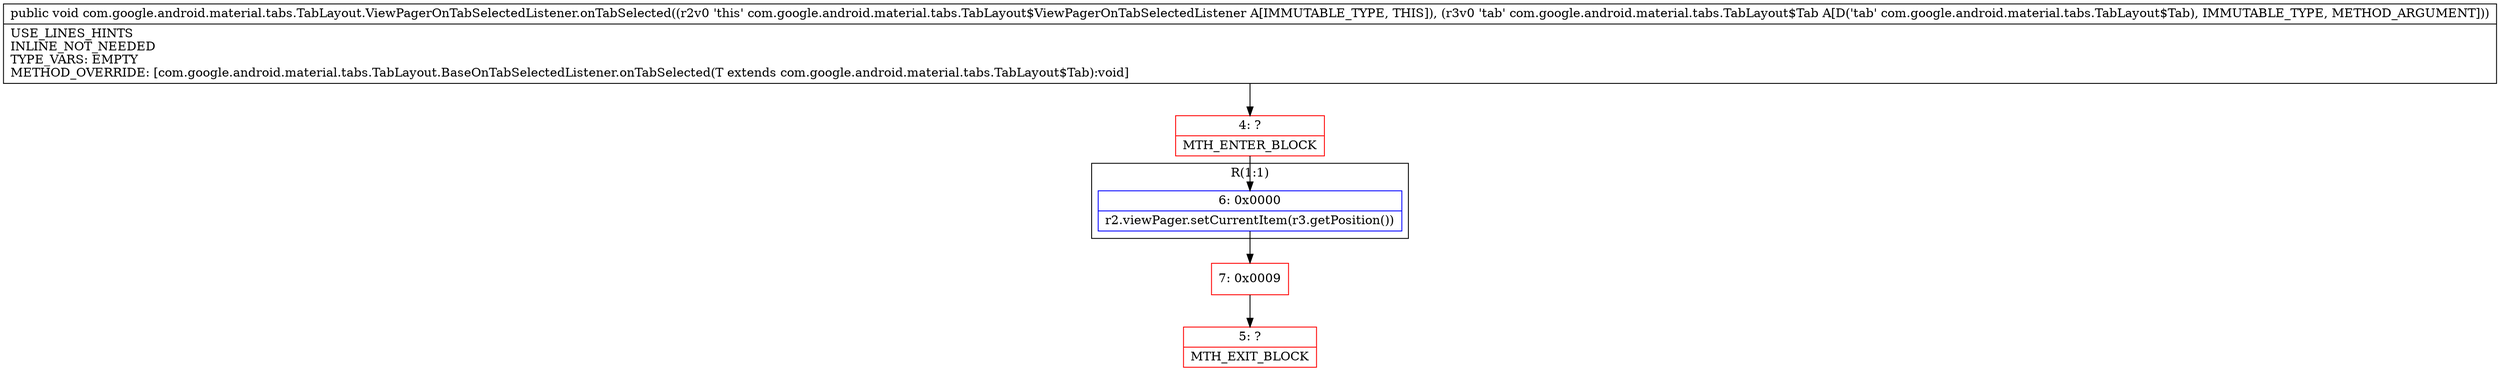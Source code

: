 digraph "CFG forcom.google.android.material.tabs.TabLayout.ViewPagerOnTabSelectedListener.onTabSelected(Lcom\/google\/android\/material\/tabs\/TabLayout$Tab;)V" {
subgraph cluster_Region_174846413 {
label = "R(1:1)";
node [shape=record,color=blue];
Node_6 [shape=record,label="{6\:\ 0x0000|r2.viewPager.setCurrentItem(r3.getPosition())\l}"];
}
Node_4 [shape=record,color=red,label="{4\:\ ?|MTH_ENTER_BLOCK\l}"];
Node_7 [shape=record,color=red,label="{7\:\ 0x0009}"];
Node_5 [shape=record,color=red,label="{5\:\ ?|MTH_EXIT_BLOCK\l}"];
MethodNode[shape=record,label="{public void com.google.android.material.tabs.TabLayout.ViewPagerOnTabSelectedListener.onTabSelected((r2v0 'this' com.google.android.material.tabs.TabLayout$ViewPagerOnTabSelectedListener A[IMMUTABLE_TYPE, THIS]), (r3v0 'tab' com.google.android.material.tabs.TabLayout$Tab A[D('tab' com.google.android.material.tabs.TabLayout$Tab), IMMUTABLE_TYPE, METHOD_ARGUMENT]))  | USE_LINES_HINTS\lINLINE_NOT_NEEDED\lTYPE_VARS: EMPTY\lMETHOD_OVERRIDE: [com.google.android.material.tabs.TabLayout.BaseOnTabSelectedListener.onTabSelected(T extends com.google.android.material.tabs.TabLayout$Tab):void]\l}"];
MethodNode -> Node_4;Node_6 -> Node_7;
Node_4 -> Node_6;
Node_7 -> Node_5;
}

